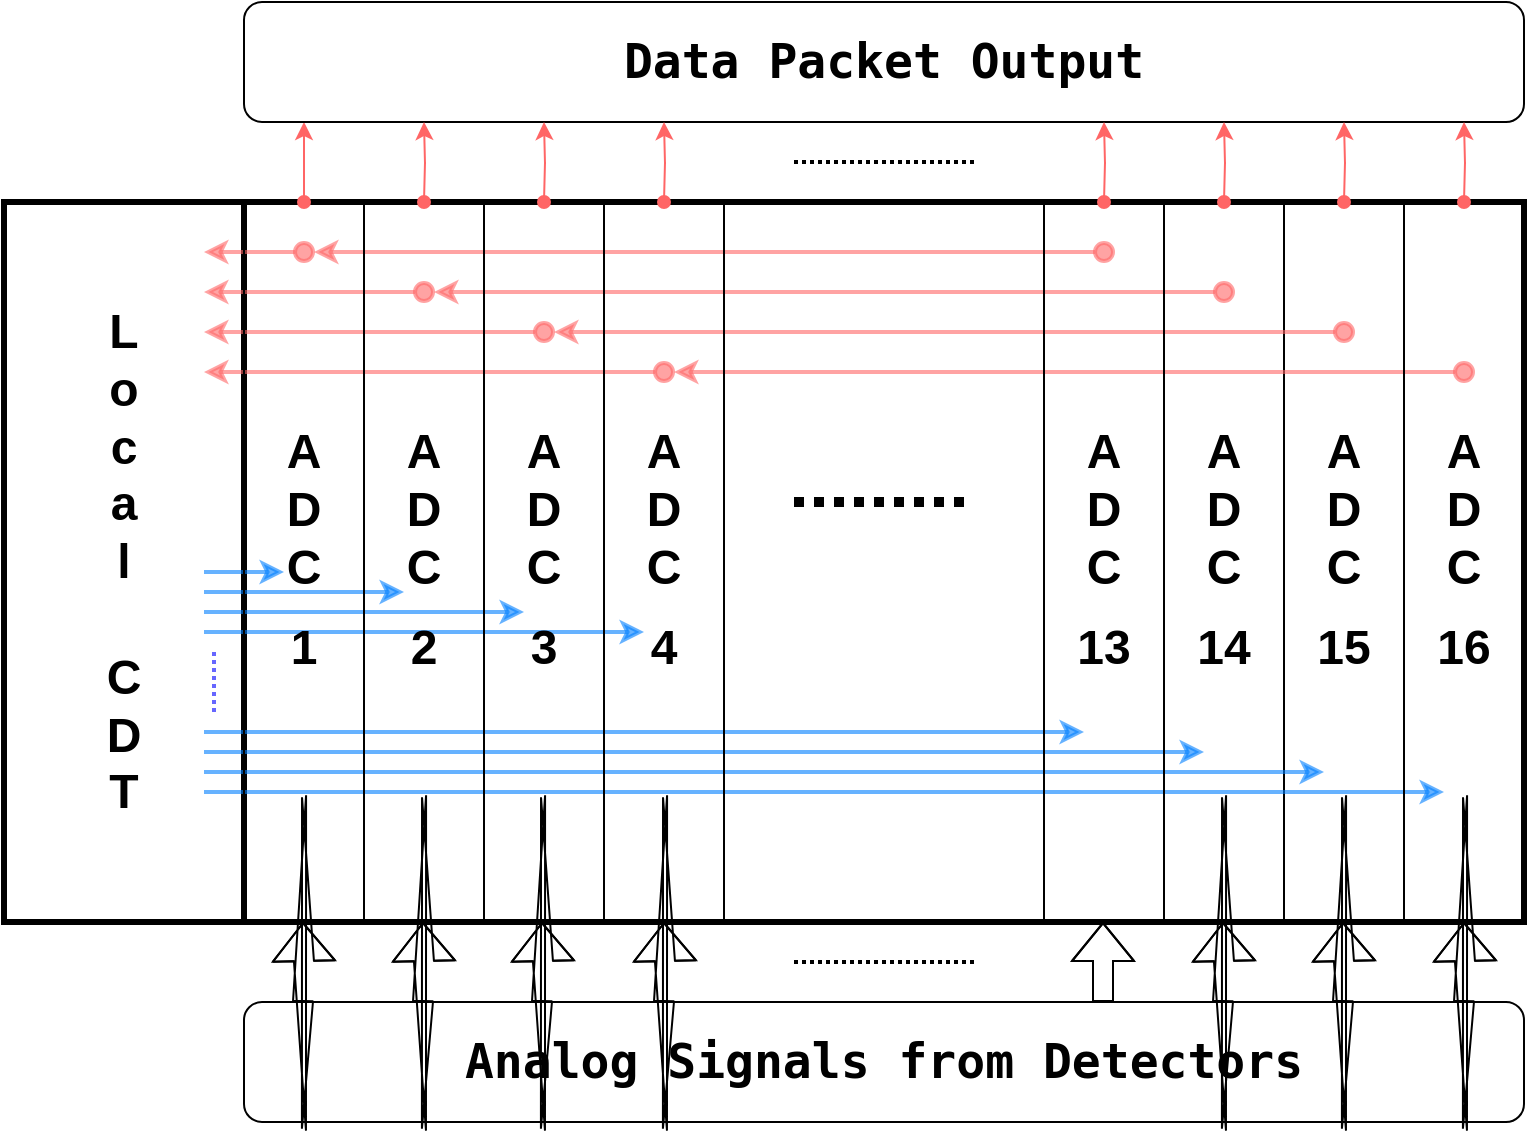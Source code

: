 <mxfile version="14.6.12" type="github">
  <diagram id="c4hljf-op57V5p_WFwa3" name="Page-1">
    <mxGraphModel dx="782" dy="478" grid="1" gridSize="10" guides="1" tooltips="1" connect="1" arrows="1" fold="1" page="1" pageScale="1" pageWidth="850" pageHeight="1100" math="0" shadow="0">
      <root>
        <mxCell id="0" />
        <mxCell id="1" parent="0" />
        <mxCell id="hFf1qqq5Lb1legIOFx4f-42" value="&lt;span style=&quot;font-size: 24px&quot;&gt;A&lt;/span&gt;&lt;br&gt;&lt;span style=&quot;font-size: 24px&quot;&gt;D&lt;/span&gt;&lt;br&gt;&lt;span style=&quot;font-size: 24px&quot;&gt;C&lt;/span&gt;&lt;br&gt;&lt;p&gt;&lt;font style=&quot;font-size: 24px&quot;&gt;15&lt;/font&gt;&lt;/p&gt;&lt;p&gt;&lt;/p&gt;" style="rounded=0;whiteSpace=wrap;html=1;fontStyle=1;fillColor=none;" parent="1" vertex="1">
          <mxGeometry x="725" y="120" width="60" height="360" as="geometry" />
        </mxCell>
        <mxCell id="hFf1qqq5Lb1legIOFx4f-43" value="&lt;span style=&quot;font-size: 24px&quot;&gt;A&lt;/span&gt;&lt;br&gt;&lt;span style=&quot;font-size: 24px&quot;&gt;D&lt;/span&gt;&lt;br&gt;&lt;span style=&quot;font-size: 24px&quot;&gt;C&lt;/span&gt;&lt;br&gt;&lt;p&gt;&lt;font style=&quot;font-size: 24px&quot;&gt;14&lt;/font&gt;&lt;/p&gt;&lt;p&gt;&lt;/p&gt;" style="rounded=0;whiteSpace=wrap;html=1;fontStyle=1;fillColor=none;" parent="1" vertex="1">
          <mxGeometry x="665" y="120" width="60" height="360" as="geometry" />
        </mxCell>
        <mxCell id="8QlNRYFuqzHitPFtihIb-22" value="&lt;span style=&quot;font-size: 24px&quot;&gt;L&lt;br&gt;o&lt;br&gt;c&lt;br&gt;a&lt;br&gt;l&lt;br&gt;&lt;br&gt;C&lt;/span&gt;&lt;br style=&quot;font-size: 24px&quot;&gt;&lt;span style=&quot;font-size: 24px&quot;&gt;D&lt;/span&gt;&lt;br style=&quot;font-size: 24px&quot;&gt;&lt;span style=&quot;font-size: 24px&quot;&gt;T&lt;/span&gt;" style="rounded=0;whiteSpace=wrap;html=1;fontStyle=1;strokeWidth=3;fillColor=none;" parent="1" vertex="1">
          <mxGeometry x="85" y="120" width="120" height="360" as="geometry" />
        </mxCell>
        <mxCell id="hFf1qqq5Lb1legIOFx4f-27" value="" style="rounded=0;whiteSpace=wrap;html=1;fillColor=none;strokeWidth=3;" parent="1" vertex="1">
          <mxGeometry x="85" y="120" width="760" height="360" as="geometry" />
        </mxCell>
        <mxCell id="69VbU7b6xLRJc8Qlh2rl-4" value="" style="endArrow=classic;html=1;strokeColor=#FF6666;fillColor=#FF6666;gradientColor=none;opacity=60;strokeWidth=2;startArrow=oval;startFill=1;startSize=9;" parent="1" edge="1">
          <mxGeometry width="50" height="50" relative="1" as="geometry">
            <mxPoint x="235" y="145" as="sourcePoint" />
            <mxPoint x="185" y="145" as="targetPoint" />
          </mxGeometry>
        </mxCell>
        <mxCell id="69VbU7b6xLRJc8Qlh2rl-22" value="" style="endArrow=classic;html=1;fillColor=#FF6666;gradientColor=none;opacity=60;strokeWidth=2;strokeColor=#007FFF;" parent="1" edge="1">
          <mxGeometry width="50" height="50" relative="1" as="geometry">
            <mxPoint x="185" y="305" as="sourcePoint" />
            <mxPoint x="225" y="305" as="targetPoint" />
          </mxGeometry>
        </mxCell>
        <mxCell id="hFf1qqq5Lb1legIOFx4f-32" value="" style="endArrow=classic;html=1;strokeColor=#FF6666;fillColor=#FF6666;gradientColor=none;opacity=60;strokeWidth=2;startArrow=oval;startFill=1;startSize=9;" parent="1" edge="1">
          <mxGeometry width="50" height="50" relative="1" as="geometry">
            <mxPoint x="295" y="165" as="sourcePoint" />
            <mxPoint x="185" y="165" as="targetPoint" />
          </mxGeometry>
        </mxCell>
        <mxCell id="hFf1qqq5Lb1legIOFx4f-34" value="" style="endArrow=classic;html=1;strokeColor=#FF6666;fillColor=#FF6666;gradientColor=none;opacity=60;strokeWidth=2;startArrow=oval;startFill=1;startSize=9;" parent="1" edge="1">
          <mxGeometry width="50" height="50" relative="1" as="geometry">
            <mxPoint x="355" y="185" as="sourcePoint" />
            <mxPoint x="185" y="185" as="targetPoint" />
          </mxGeometry>
        </mxCell>
        <mxCell id="hFf1qqq5Lb1legIOFx4f-36" value="" style="endArrow=classic;html=1;strokeColor=#FF6666;fillColor=#FF6666;gradientColor=none;opacity=60;strokeWidth=2;startArrow=oval;startFill=1;startSize=9;" parent="1" edge="1">
          <mxGeometry width="50" height="50" relative="1" as="geometry">
            <mxPoint x="415" y="205" as="sourcePoint" />
            <mxPoint x="185" y="205" as="targetPoint" />
          </mxGeometry>
        </mxCell>
        <mxCell id="hFf1qqq5Lb1legIOFx4f-45" value="" style="endArrow=classic;html=1;strokeColor=#FF6666;fillColor=#FF6666;gradientColor=none;opacity=60;strokeWidth=2;startArrow=oval;startFill=1;startSize=9;" parent="1" edge="1">
          <mxGeometry x="585" y="145" width="50" height="50" as="geometry">
            <mxPoint x="635" y="145" as="sourcePoint" />
            <mxPoint x="240" y="145" as="targetPoint" />
          </mxGeometry>
        </mxCell>
        <mxCell id="hFf1qqq5Lb1legIOFx4f-46" value="" style="endArrow=classic;html=1;strokeColor=#FF6666;fillColor=#FF6666;gradientColor=none;opacity=60;strokeWidth=2;startArrow=oval;startFill=1;startSize=9;" parent="1" edge="1">
          <mxGeometry x="585" y="145" width="50" height="50" as="geometry">
            <mxPoint x="695" y="165" as="sourcePoint" />
            <mxPoint x="300" y="165" as="targetPoint" />
          </mxGeometry>
        </mxCell>
        <mxCell id="hFf1qqq5Lb1legIOFx4f-47" value="" style="endArrow=classic;html=1;strokeColor=#FF6666;fillColor=#FF6666;gradientColor=none;opacity=60;strokeWidth=2;startArrow=oval;startFill=1;startSize=9;" parent="1" edge="1">
          <mxGeometry x="585" y="145" width="50" height="50" as="geometry">
            <mxPoint x="755" y="185" as="sourcePoint" />
            <mxPoint x="360" y="185" as="targetPoint" />
          </mxGeometry>
        </mxCell>
        <mxCell id="hFf1qqq5Lb1legIOFx4f-48" value="" style="endArrow=classic;html=1;strokeColor=#FF6666;fillColor=#FF6666;gradientColor=none;opacity=60;strokeWidth=2;startArrow=oval;startFill=1;startSize=9;" parent="1" edge="1">
          <mxGeometry x="585" y="145" width="50" height="50" as="geometry">
            <mxPoint x="815" y="205" as="sourcePoint" />
            <mxPoint x="420" y="205" as="targetPoint" />
          </mxGeometry>
        </mxCell>
        <mxCell id="hFf1qqq5Lb1legIOFx4f-67" value="" style="endArrow=none;dashed=1;html=1;startSize=9;strokeWidth=5;dashPattern=1 1;" parent="1" edge="1">
          <mxGeometry width="50" height="50" relative="1" as="geometry">
            <mxPoint x="480" y="270" as="sourcePoint" />
            <mxPoint x="570" y="270" as="targetPoint" />
          </mxGeometry>
        </mxCell>
        <mxCell id="hFf1qqq5Lb1legIOFx4f-68" value="" style="endArrow=classic;html=1;fillColor=#FF6666;gradientColor=none;opacity=60;strokeWidth=2;strokeColor=#007FFF;" parent="1" edge="1">
          <mxGeometry width="50" height="50" relative="1" as="geometry">
            <mxPoint x="185" y="315" as="sourcePoint" />
            <mxPoint x="285" y="315" as="targetPoint" />
          </mxGeometry>
        </mxCell>
        <mxCell id="hFf1qqq5Lb1legIOFx4f-69" value="" style="endArrow=classic;html=1;fillColor=#FF6666;gradientColor=none;opacity=60;strokeWidth=2;strokeColor=#007FFF;" parent="1" edge="1">
          <mxGeometry width="50" height="50" relative="1" as="geometry">
            <mxPoint x="185" y="325" as="sourcePoint" />
            <mxPoint x="345" y="325" as="targetPoint" />
          </mxGeometry>
        </mxCell>
        <mxCell id="hFf1qqq5Lb1legIOFx4f-70" value="" style="endArrow=classic;html=1;fillColor=#FF6666;gradientColor=none;opacity=60;strokeWidth=2;strokeColor=#007FFF;" parent="1" edge="1">
          <mxGeometry width="50" height="50" relative="1" as="geometry">
            <mxPoint x="185" y="335" as="sourcePoint" />
            <mxPoint x="405" y="335" as="targetPoint" />
          </mxGeometry>
        </mxCell>
        <mxCell id="hFf1qqq5Lb1legIOFx4f-71" value="" style="endArrow=classic;html=1;fillColor=#FF6666;gradientColor=none;opacity=60;strokeWidth=2;strokeColor=#007FFF;" parent="1" edge="1">
          <mxGeometry width="50" height="50" relative="1" as="geometry">
            <mxPoint x="185" y="385" as="sourcePoint" />
            <mxPoint x="625" y="385" as="targetPoint" />
          </mxGeometry>
        </mxCell>
        <mxCell id="hFf1qqq5Lb1legIOFx4f-72" value="" style="endArrow=classic;html=1;fillColor=#FF6666;gradientColor=none;opacity=60;strokeWidth=2;strokeColor=#007FFF;" parent="1" edge="1">
          <mxGeometry width="50" height="50" relative="1" as="geometry">
            <mxPoint x="185" y="395" as="sourcePoint" />
            <mxPoint x="685" y="395" as="targetPoint" />
          </mxGeometry>
        </mxCell>
        <mxCell id="hFf1qqq5Lb1legIOFx4f-73" value="" style="endArrow=classic;html=1;fillColor=#FF6666;gradientColor=none;opacity=60;strokeWidth=2;strokeColor=#007FFF;" parent="1" edge="1">
          <mxGeometry width="50" height="50" relative="1" as="geometry">
            <mxPoint x="185" y="405" as="sourcePoint" />
            <mxPoint x="745" y="405" as="targetPoint" />
          </mxGeometry>
        </mxCell>
        <mxCell id="hFf1qqq5Lb1legIOFx4f-74" value="" style="endArrow=classic;html=1;fillColor=#FF6666;gradientColor=none;opacity=60;strokeWidth=2;strokeColor=#007FFF;" parent="1" edge="1">
          <mxGeometry width="50" height="50" relative="1" as="geometry">
            <mxPoint x="185" y="415" as="sourcePoint" />
            <mxPoint x="805" y="415" as="targetPoint" />
          </mxGeometry>
        </mxCell>
        <mxCell id="8QlNRYFuqzHitPFtihIb-23" value="&lt;span style=&quot;font-size: 24px&quot;&gt;A&lt;/span&gt;&lt;br&gt;&lt;span style=&quot;font-size: 24px&quot;&gt;D&lt;/span&gt;&lt;br&gt;&lt;span style=&quot;font-size: 24px&quot;&gt;C&lt;/span&gt;&lt;br&gt;&lt;p&gt;&lt;font style=&quot;font-size: 24px&quot;&gt;1&lt;/font&gt;&lt;/p&gt;&lt;p&gt;&lt;/p&gt;" style="rounded=0;whiteSpace=wrap;html=1;fontStyle=1;fillColor=none;" parent="1" vertex="1">
          <mxGeometry x="205" y="120" width="60" height="360" as="geometry" />
        </mxCell>
        <mxCell id="8QlNRYFuqzHitPFtihIb-76" style="edgeStyle=orthogonalEdgeStyle;rounded=0;orthogonalLoop=1;jettySize=auto;html=1;exitX=0.5;exitY=1;exitDx=0;exitDy=0;startArrow=block;startFill=1;endArrow=none;endFill=0;shape=flexArrow;fontStyle=1" parent="1" edge="1">
          <mxGeometry relative="1" as="geometry">
            <mxPoint x="634.5" y="520" as="targetPoint" />
            <mxPoint x="634.5" y="480" as="sourcePoint" />
            <Array as="points">
              <mxPoint x="635" y="500" />
              <mxPoint x="635" y="500" />
            </Array>
          </mxGeometry>
        </mxCell>
        <mxCell id="8QlNRYFuqzHitPFtihIb-77" value="&lt;pre&gt;&lt;font style=&quot;font-size: 24px&quot;&gt;Analog Signals from Detectors&lt;/font&gt;&lt;/pre&gt;" style="rounded=1;whiteSpace=wrap;html=1;fontStyle=1" parent="1" vertex="1">
          <mxGeometry x="205" y="520" width="640" height="60" as="geometry" />
        </mxCell>
        <mxCell id="8QlNRYFuqzHitPFtihIb-44" style="edgeStyle=orthogonalEdgeStyle;rounded=0;orthogonalLoop=1;jettySize=auto;html=1;fillColor=#e51400;startArrow=oval;startFill=1;strokeWidth=1;fontStyle=1;strokeColor=#FF6666;" parent="1" source="8QlNRYFuqzHitPFtihIb-23" edge="1">
          <mxGeometry relative="1" as="geometry">
            <mxPoint x="235" y="80" as="targetPoint" />
          </mxGeometry>
        </mxCell>
        <mxCell id="hFf1qqq5Lb1legIOFx4f-1" value="&lt;pre&gt;&lt;font style=&quot;font-size: 24px&quot;&gt;Data Packet Output&lt;/font&gt;&lt;/pre&gt;" style="rounded=1;whiteSpace=wrap;html=1;fontStyle=1" parent="1" vertex="1">
          <mxGeometry x="205" y="20" width="640" height="60" as="geometry" />
        </mxCell>
        <mxCell id="hFf1qqq5Lb1legIOFx4f-31" value="&lt;span style=&quot;font-size: 24px&quot;&gt;A&lt;/span&gt;&lt;br&gt;&lt;span style=&quot;font-size: 24px&quot;&gt;D&lt;/span&gt;&lt;br&gt;&lt;span style=&quot;font-size: 24px&quot;&gt;C&lt;/span&gt;&lt;br&gt;&lt;p&gt;&lt;font style=&quot;font-size: 24px&quot;&gt;2&lt;/font&gt;&lt;/p&gt;&lt;p&gt;&lt;/p&gt;" style="rounded=0;whiteSpace=wrap;html=1;fontStyle=1;fillColor=none;" parent="1" vertex="1">
          <mxGeometry x="265" y="120" width="60" height="360" as="geometry" />
        </mxCell>
        <mxCell id="hFf1qqq5Lb1legIOFx4f-33" value="&lt;span style=&quot;font-size: 24px&quot;&gt;A&lt;/span&gt;&lt;br&gt;&lt;span style=&quot;font-size: 24px&quot;&gt;D&lt;/span&gt;&lt;br&gt;&lt;span style=&quot;font-size: 24px&quot;&gt;C&lt;/span&gt;&lt;br&gt;&lt;p&gt;&lt;font style=&quot;font-size: 24px&quot;&gt;3&lt;/font&gt;&lt;/p&gt;&lt;p&gt;&lt;/p&gt;" style="rounded=0;whiteSpace=wrap;html=1;fontStyle=1;fillColor=none;" parent="1" vertex="1">
          <mxGeometry x="325" y="120" width="60" height="360" as="geometry" />
        </mxCell>
        <mxCell id="hFf1qqq5Lb1legIOFx4f-35" value="&lt;span style=&quot;font-size: 24px&quot;&gt;A&lt;/span&gt;&lt;br&gt;&lt;span style=&quot;font-size: 24px&quot;&gt;D&lt;/span&gt;&lt;br&gt;&lt;span style=&quot;font-size: 24px&quot;&gt;C&lt;/span&gt;&lt;br&gt;&lt;p&gt;&lt;font style=&quot;font-size: 24px&quot;&gt;4&lt;/font&gt;&lt;/p&gt;&lt;p&gt;&lt;/p&gt;" style="rounded=0;whiteSpace=wrap;html=1;fontStyle=1;fillColor=none;" parent="1" vertex="1">
          <mxGeometry x="385" y="120" width="60" height="360" as="geometry" />
        </mxCell>
        <mxCell id="hFf1qqq5Lb1legIOFx4f-41" value="&lt;span style=&quot;font-size: 24px&quot;&gt;A&lt;/span&gt;&lt;br&gt;&lt;span style=&quot;font-size: 24px&quot;&gt;D&lt;/span&gt;&lt;br&gt;&lt;span style=&quot;font-size: 24px&quot;&gt;C&lt;/span&gt;&lt;br&gt;&lt;p&gt;&lt;font style=&quot;font-size: 24px&quot;&gt;16&lt;/font&gt;&lt;/p&gt;&lt;p&gt;&lt;/p&gt;" style="rounded=0;whiteSpace=wrap;html=1;fontStyle=1;fillColor=none;" parent="1" vertex="1">
          <mxGeometry x="785" y="120" width="60" height="360" as="geometry" />
        </mxCell>
        <mxCell id="hFf1qqq5Lb1legIOFx4f-44" value="&lt;span style=&quot;font-size: 24px&quot;&gt;A&lt;/span&gt;&lt;br&gt;&lt;span style=&quot;font-size: 24px&quot;&gt;D&lt;/span&gt;&lt;br&gt;&lt;span style=&quot;font-size: 24px&quot;&gt;C&lt;/span&gt;&lt;br&gt;&lt;p&gt;&lt;font style=&quot;font-size: 24px&quot;&gt;13&lt;/font&gt;&lt;/p&gt;&lt;p&gt;&lt;/p&gt;" style="rounded=0;whiteSpace=wrap;html=1;fontStyle=1;fillColor=none;" parent="1" vertex="1">
          <mxGeometry x="605" y="120" width="60" height="360" as="geometry" />
        </mxCell>
        <mxCell id="hFf1qqq5Lb1legIOFx4f-57" style="edgeStyle=orthogonalEdgeStyle;rounded=0;orthogonalLoop=1;jettySize=auto;html=1;fillColor=#e51400;startArrow=oval;startFill=1;strokeWidth=1;fontStyle=1;strokeColor=#FF6666;" parent="1" edge="1">
          <mxGeometry relative="1" as="geometry">
            <mxPoint x="295" y="80" as="targetPoint" />
            <mxPoint x="295" y="120" as="sourcePoint" />
          </mxGeometry>
        </mxCell>
        <mxCell id="hFf1qqq5Lb1legIOFx4f-60" value="" style="group" parent="1" vertex="1" connectable="0">
          <mxGeometry x="355" y="80" width="60" height="40" as="geometry" />
        </mxCell>
        <mxCell id="hFf1qqq5Lb1legIOFx4f-58" style="edgeStyle=orthogonalEdgeStyle;rounded=0;orthogonalLoop=1;jettySize=auto;html=1;fillColor=#e51400;startArrow=oval;startFill=1;strokeWidth=1;fontStyle=1;strokeColor=#FF6666;" parent="hFf1qqq5Lb1legIOFx4f-60" edge="1">
          <mxGeometry relative="1" as="geometry">
            <mxPoint as="targetPoint" />
            <mxPoint y="40" as="sourcePoint" />
          </mxGeometry>
        </mxCell>
        <mxCell id="hFf1qqq5Lb1legIOFx4f-59" style="edgeStyle=orthogonalEdgeStyle;rounded=0;orthogonalLoop=1;jettySize=auto;html=1;fillColor=#e51400;startArrow=oval;startFill=1;strokeWidth=1;fontStyle=1;strokeColor=#FF6666;" parent="hFf1qqq5Lb1legIOFx4f-60" edge="1">
          <mxGeometry relative="1" as="geometry">
            <mxPoint x="60" as="targetPoint" />
            <mxPoint x="60" y="40" as="sourcePoint" />
          </mxGeometry>
        </mxCell>
        <mxCell id="hFf1qqq5Lb1legIOFx4f-66" value="" style="group" parent="1" vertex="1" connectable="0">
          <mxGeometry x="635" y="80" width="180" height="40" as="geometry" />
        </mxCell>
        <mxCell id="hFf1qqq5Lb1legIOFx4f-61" style="edgeStyle=orthogonalEdgeStyle;rounded=0;orthogonalLoop=1;jettySize=auto;html=1;fillColor=#e51400;startArrow=oval;startFill=1;strokeWidth=1;fontStyle=1;strokeColor=#FF6666;" parent="hFf1qqq5Lb1legIOFx4f-66" edge="1">
          <mxGeometry relative="1" as="geometry">
            <mxPoint as="targetPoint" />
            <mxPoint y="40" as="sourcePoint" />
          </mxGeometry>
        </mxCell>
        <mxCell id="hFf1qqq5Lb1legIOFx4f-62" style="edgeStyle=orthogonalEdgeStyle;rounded=0;orthogonalLoop=1;jettySize=auto;html=1;fillColor=#e51400;startArrow=oval;startFill=1;strokeWidth=1;fontStyle=1;strokeColor=#FF6666;" parent="hFf1qqq5Lb1legIOFx4f-66" edge="1">
          <mxGeometry relative="1" as="geometry">
            <mxPoint x="60" as="targetPoint" />
            <mxPoint x="60" y="40" as="sourcePoint" />
          </mxGeometry>
        </mxCell>
        <mxCell id="hFf1qqq5Lb1legIOFx4f-63" value="" style="group" parent="hFf1qqq5Lb1legIOFx4f-66" vertex="1" connectable="0">
          <mxGeometry x="120" width="60" height="40" as="geometry" />
        </mxCell>
        <mxCell id="hFf1qqq5Lb1legIOFx4f-64" style="edgeStyle=orthogonalEdgeStyle;rounded=0;orthogonalLoop=1;jettySize=auto;html=1;fillColor=#e51400;startArrow=oval;startFill=1;strokeWidth=1;fontStyle=1;strokeColor=#FF6666;" parent="hFf1qqq5Lb1legIOFx4f-63" edge="1">
          <mxGeometry relative="1" as="geometry">
            <mxPoint as="targetPoint" />
            <mxPoint y="40" as="sourcePoint" />
          </mxGeometry>
        </mxCell>
        <mxCell id="hFf1qqq5Lb1legIOFx4f-65" style="edgeStyle=orthogonalEdgeStyle;rounded=0;orthogonalLoop=1;jettySize=auto;html=1;fillColor=#e51400;startArrow=oval;startFill=1;strokeWidth=1;fontStyle=1;strokeColor=#FF6666;" parent="hFf1qqq5Lb1legIOFx4f-63" edge="1">
          <mxGeometry relative="1" as="geometry">
            <mxPoint x="60" as="targetPoint" />
            <mxPoint x="60" y="40" as="sourcePoint" />
          </mxGeometry>
        </mxCell>
        <mxCell id="hFf1qqq5Lb1legIOFx4f-78" style="edgeStyle=orthogonalEdgeStyle;rounded=0;orthogonalLoop=1;jettySize=auto;html=1;exitX=0.5;exitY=1;exitDx=0;exitDy=0;startArrow=block;startFill=1;endArrow=none;endFill=0;shape=flexArrow;fontStyle=1" parent="1" edge="1">
          <mxGeometry relative="1" as="geometry">
            <mxPoint x="694.5" y="520" as="targetPoint" />
            <mxPoint x="694.5" y="480" as="sourcePoint" />
          </mxGeometry>
        </mxCell>
        <mxCell id="hFf1qqq5Lb1legIOFx4f-79" style="edgeStyle=orthogonalEdgeStyle;rounded=0;orthogonalLoop=1;jettySize=auto;html=1;exitX=0.5;exitY=1;exitDx=0;exitDy=0;startArrow=block;startFill=1;endArrow=none;endFill=0;shape=flexArrow;fontStyle=1" parent="1" edge="1">
          <mxGeometry relative="1" as="geometry">
            <mxPoint x="754.5" y="520" as="targetPoint" />
            <mxPoint x="754.5" y="480" as="sourcePoint" />
          </mxGeometry>
        </mxCell>
        <mxCell id="hFf1qqq5Lb1legIOFx4f-80" style="edgeStyle=orthogonalEdgeStyle;rounded=0;orthogonalLoop=1;jettySize=auto;html=1;exitX=0.5;exitY=1;exitDx=0;exitDy=0;startArrow=block;startFill=1;endArrow=none;endFill=0;shape=flexArrow;fontStyle=1" parent="1" edge="1">
          <mxGeometry relative="1" as="geometry">
            <mxPoint x="815" y="520" as="targetPoint" />
            <mxPoint x="815" y="480" as="sourcePoint" />
          </mxGeometry>
        </mxCell>
        <mxCell id="hFf1qqq5Lb1legIOFx4f-81" style="edgeStyle=orthogonalEdgeStyle;rounded=0;orthogonalLoop=1;jettySize=auto;html=1;exitX=0.5;exitY=1;exitDx=0;exitDy=0;startArrow=block;startFill=1;endArrow=none;endFill=0;shape=flexArrow;fontStyle=1" parent="1" edge="1">
          <mxGeometry relative="1" as="geometry">
            <mxPoint x="234.5" y="520" as="targetPoint" />
            <mxPoint x="234.5" y="480" as="sourcePoint" />
          </mxGeometry>
        </mxCell>
        <mxCell id="hFf1qqq5Lb1legIOFx4f-82" style="edgeStyle=orthogonalEdgeStyle;rounded=0;orthogonalLoop=1;jettySize=auto;html=1;exitX=0.5;exitY=1;exitDx=0;exitDy=0;startArrow=block;startFill=1;endArrow=none;endFill=0;shape=flexArrow;fontStyle=1" parent="1" edge="1">
          <mxGeometry relative="1" as="geometry">
            <mxPoint x="294.5" y="520" as="targetPoint" />
            <mxPoint x="294.5" y="480" as="sourcePoint" />
          </mxGeometry>
        </mxCell>
        <mxCell id="hFf1qqq5Lb1legIOFx4f-83" style="edgeStyle=orthogonalEdgeStyle;rounded=0;orthogonalLoop=1;jettySize=auto;html=1;exitX=0.5;exitY=1;exitDx=0;exitDy=0;startArrow=block;startFill=1;endArrow=none;endFill=0;shape=flexArrow;fontStyle=1" parent="1" edge="1">
          <mxGeometry relative="1" as="geometry">
            <mxPoint x="354" y="520" as="targetPoint" />
            <mxPoint x="354" y="480" as="sourcePoint" />
          </mxGeometry>
        </mxCell>
        <mxCell id="hFf1qqq5Lb1legIOFx4f-84" style="edgeStyle=orthogonalEdgeStyle;rounded=0;orthogonalLoop=1;jettySize=auto;html=1;exitX=0.5;exitY=1;exitDx=0;exitDy=0;startArrow=block;startFill=1;endArrow=none;endFill=0;shape=flexArrow;fontStyle=1" parent="1" edge="1">
          <mxGeometry relative="1" as="geometry">
            <mxPoint x="415" y="520" as="targetPoint" />
            <mxPoint x="415" y="480" as="sourcePoint" />
          </mxGeometry>
        </mxCell>
        <mxCell id="hFf1qqq5Lb1legIOFx4f-85" value="" style="endArrow=none;dashed=1;html=1;startSize=9;strokeWidth=2;dashPattern=1 1;" parent="1" edge="1">
          <mxGeometry width="50" height="50" relative="1" as="geometry">
            <mxPoint x="480" y="500" as="sourcePoint" />
            <mxPoint x="570" y="500" as="targetPoint" />
          </mxGeometry>
        </mxCell>
        <mxCell id="hFf1qqq5Lb1legIOFx4f-88" value="" style="endArrow=none;dashed=1;html=1;startSize=9;strokeWidth=2;dashPattern=1 1;" parent="1" edge="1">
          <mxGeometry width="50" height="50" relative="1" as="geometry">
            <mxPoint x="480" y="100" as="sourcePoint" />
            <mxPoint x="570" y="100" as="targetPoint" />
          </mxGeometry>
        </mxCell>
        <mxCell id="hFf1qqq5Lb1legIOFx4f-89" value="" style="endArrow=none;dashed=1;html=1;startSize=9;strokeWidth=2;dashPattern=1 1;strokeColor=#6666FF;" parent="1" edge="1">
          <mxGeometry width="50" height="50" relative="1" as="geometry">
            <mxPoint x="190" y="345" as="sourcePoint" />
            <mxPoint x="190" y="375" as="targetPoint" />
          </mxGeometry>
        </mxCell>
      </root>
    </mxGraphModel>
  </diagram>
</mxfile>
